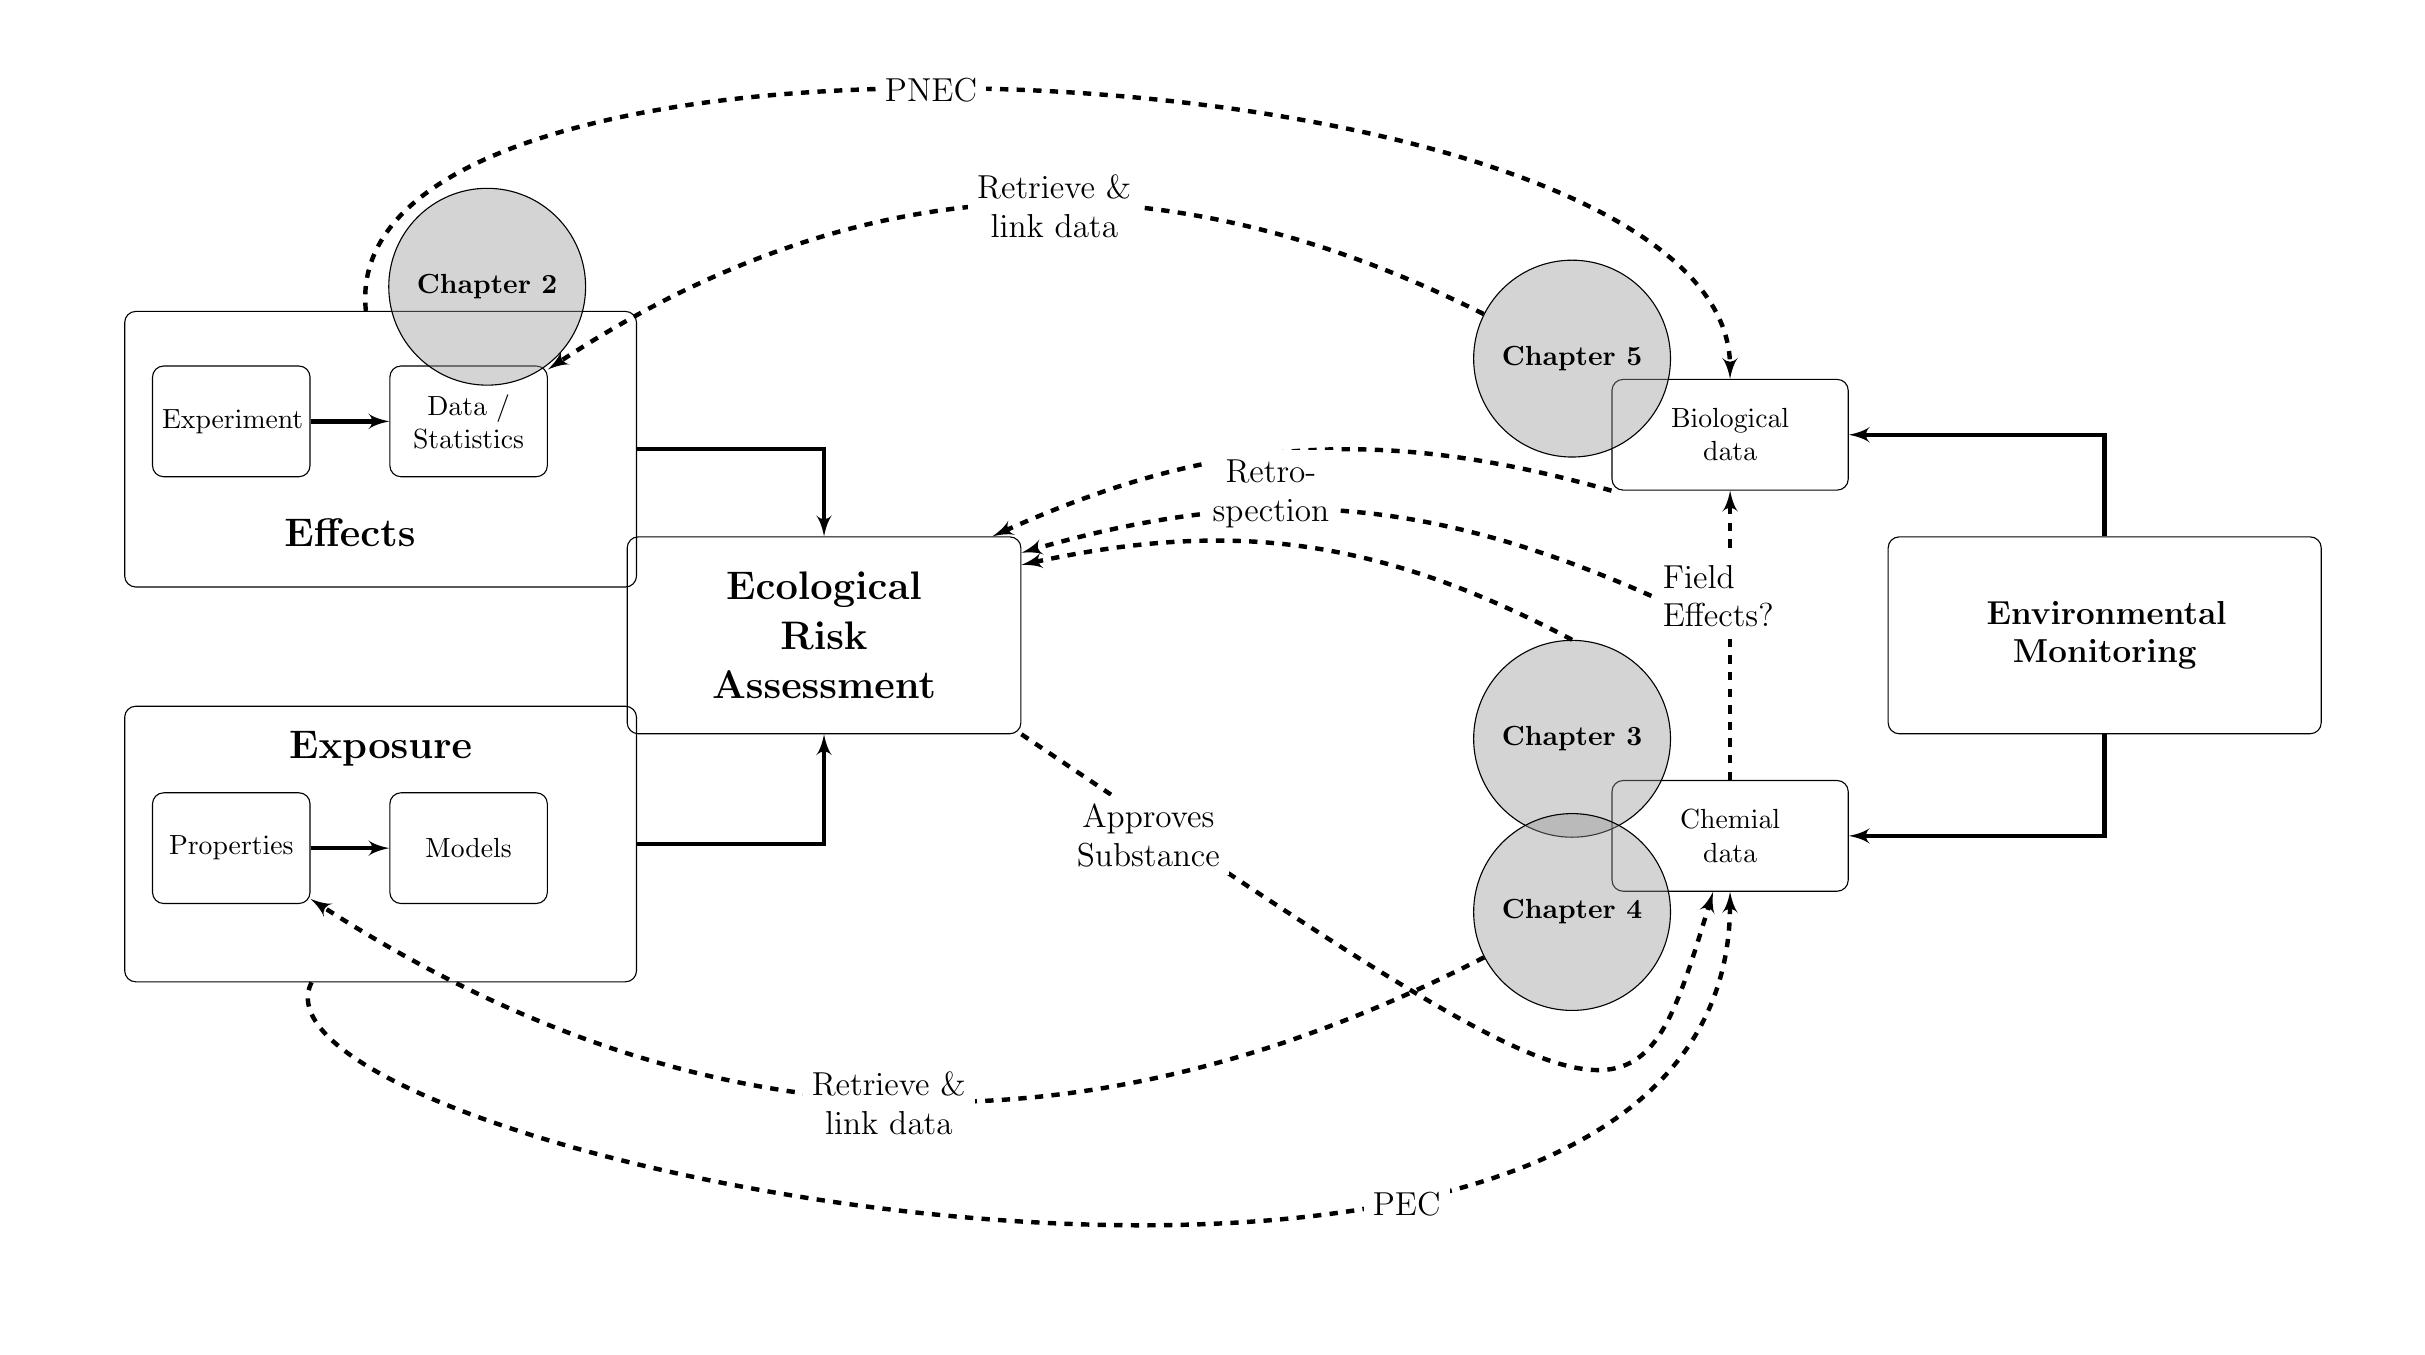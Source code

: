 % \tikzsetnextfilename{overview}
\usetikzlibrary{shapes, arrows, positioning, calc}
% Define elements
\tikzstyle{line} = [draw, -latex', ultra thick]
\tikzstyle{block} = [rectangle, draw, 
    text width=5em, text centered, rounded corners, minimum height=4em]
\tikzstyle{paper} = [circle, draw, fill=gray!85, fill opacity=0.4, text opacity=1,  font = \bf, minimum width=2.5cm]
\tikzstyle{textbf} = [text centered, font = \bf\Large]

\begin{tikzpicture}[node distance = 2cm, auto]
% clip figure
\clip(-2,-11.5) rectangle (27.5,5);

% % grid for coordinates for clip
% \draw[help lines,xstep=1,ystep=1] (-2,-13) grid (30,6.5);
% \foreach \x in {-2,-1,...,30} { \node [anchor=north] at (\x,0) {\x}; }
% \foreach \y in {-13,-12,...,6} { \node [anchor=east] at (0,\y) {\y}; }


% Nodes
	%% Effects
	\node [name = exp, block, minimum width=2cm] {Experiment} ;
	\node [name = stat, block, minimum width=2cm, right=1cm of exp] {Data / Statistics} ;
    \node [name = eff, block, 
		minimum width=6.5cm, 
		minimum height=3.5cm, 
	below left=5mm of exp.west, anchor = west] {} ;
	\node[textbf, below right=10mm and 5mm of exp, anchor = south]{Effects};

	%% Exposure
  	\node [name = prop, block, minimum width=2cm, below=4cm of exp] {Properties} ;
	\node [name = model, block, minimum width=2cm, right=1cm of prop] {Models} ;
	\node [name = expo, block, 
		minimum width=6.5cm, 
		minimum height=3.5cm, 
		below = 15mm of eff] {} ;
	\node[textbf, above=-2mm of expo, anchor = north]{Exposure};

	%% Risk Assessment
	\node [name = risk, block, below right=0.75cm and 1cm of stat,
       minimum width=5cm, 
		minimum height=2.5cm, 
		font = \bf\Large,
		align = center,
       text width = 3cm] {Ecological Risk\\  Assessment};

	%% Monitoring data
	\node [name = monit, block, 
		right = 11cm of risk,
        minimum width=5.5cm, 
		minimum height=2.5cm, 
		font = \bf\large,
		align = center,
       text width = 3cm] {Environmental Monitoring};

	%% biological data
	\node [name = bio, block, 
		above left = 2cm and 2cm of monit, anchor = north,
		minimum width=3cm] { Biological data};
	%% chemical data
	\node [name = chem, block, 
		below left = 2cm and 2cm of monit, anchor = south,
		minimum width=3cm] { Chemial data};


  %% Chapters
	\node[name = chap2, paper, 
		above left = 10mm and -25mm of stat, 
		anchor = east]{Chapter 2};	
    \node[name = chap3, paper, 
		below left = -32mm and 5mm of chem, anchor = north,
		]{Chapter 3};
	\node[name = chap4, paper, 
		below left =  -10mm and 5mm of chem, anchor = north,
		]{Chapter 4};
	\node[name = chap5, paper, 
		above left= -10mm and 5mm of bio, anchor = south,
		]{Chapter 5};




% arrows
	\path [line] (exp) -- (stat);
	\path [line] (prop) -- (model);
	\path [line] (eff) -| (risk);
	\path [line] (expo) -| (risk);
	\path [line] (monit) |- (chem);
	\path [line] (monit) |- (bio);
	\path [line, dashed] (chap4) edge [bend left = 30]  node[yshift = 5mm, pos=0.5, font = \large, align = center, fill = white] {Retrieve \& \\ link data}  (prop);
    \path [line, dashed] (chap5) edge [bend right = 30]  node[below, yshift = 5mm, pos=0.45, font = \large, align = center, fill = white] {Retrieve \&\\ link data}  (stat);
    \path [line, dashed] (chem) -- node [name = feff, right, align = left, font = \large, fill = white, xshift = -10mm, yshift = 5mm] {Field \\ Effects?} (bio);
    \path [dashed] (bio.south west) edge [ -latex', bend right = 20, ultra thick] (risk);
    \path [dashed] (chap3.north) edge [-latex', bend right = 20, ultra thick] (risk);
    \path [dashed] (feff.west) edge [-latex', bend right = 20, ultra thick] node[xshift = 0mm, yshift =8mm, font = \large, align = center, solid, fill = white] {Retro-\\spection} (risk);
	\path [line, dashed] (risk.south east) .. controls ([yshift = -3cm, xshift= 8mm] chap4)  ..  node [xshift = 5mm, pos =0.05,  below, font = \large, align = center, fill = white] {Approves \\ Substance} (chem);
    \path [line, dashed] (eff) .. controls([yshift = 40mm, xshift = -20mm] chap2) and ([yshift = 40mm, xshift = 20mm] chap5)  ..  node[above, yshift = -3mm, pos=0.45, font = \large, align = center, fill = white] {PNEC}  (bio);
	\path [line, dashed] (expo) .. controls([yshift = -40mm, xshift = -20mm] expo) and  ([yshift = -70mm, xshift= 20mm] chap4)  ..  node[below, yshift = 2mm, pos=0.7, font = \large, align = center, fill = white] {PEC}  (chem);



\end{tikzpicture}
